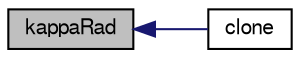 digraph "kappaRad"
{
  bgcolor="transparent";
  edge [fontname="FreeSans",fontsize="10",labelfontname="FreeSans",labelfontsize="10"];
  node [fontname="FreeSans",fontsize="10",shape=record];
  rankdir="LR";
  Node1141 [label="kappaRad",height=0.2,width=0.4,color="black", fillcolor="grey75", style="filled", fontcolor="black"];
  Node1141 -> Node1142 [dir="back",color="midnightblue",fontsize="10",style="solid",fontname="FreeSans"];
  Node1142 [label="clone",height=0.2,width=0.4,color="black",URL="$a28970.html#a7298bb50f4f395a0e07fd4303184c465",tooltip="Return clone. "];
}

